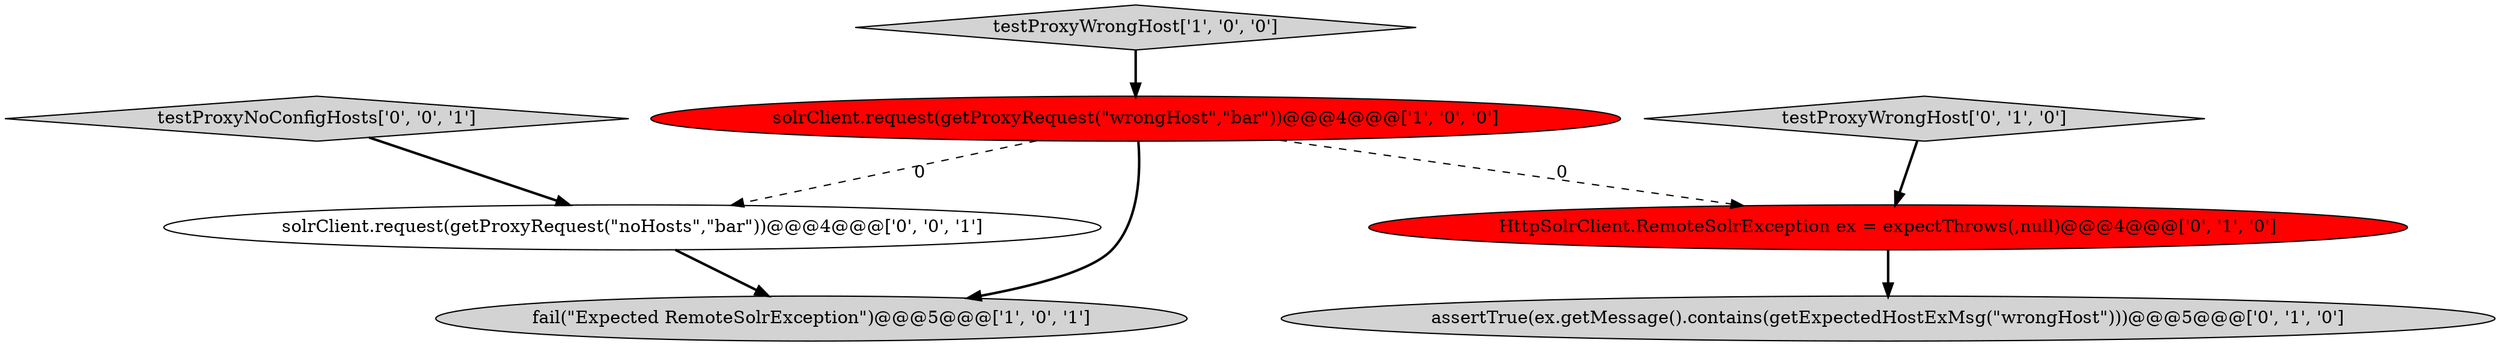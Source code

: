 digraph {
7 [style = filled, label = "testProxyNoConfigHosts['0', '0', '1']", fillcolor = lightgray, shape = diamond image = "AAA0AAABBB3BBB"];
3 [style = filled, label = "assertTrue(ex.getMessage().contains(getExpectedHostExMsg(\"wrongHost\")))@@@5@@@['0', '1', '0']", fillcolor = lightgray, shape = ellipse image = "AAA0AAABBB2BBB"];
1 [style = filled, label = "solrClient.request(getProxyRequest(\"wrongHost\",\"bar\"))@@@4@@@['1', '0', '0']", fillcolor = red, shape = ellipse image = "AAA1AAABBB1BBB"];
0 [style = filled, label = "testProxyWrongHost['1', '0', '0']", fillcolor = lightgray, shape = diamond image = "AAA0AAABBB1BBB"];
2 [style = filled, label = "fail(\"Expected RemoteSolrException\")@@@5@@@['1', '0', '1']", fillcolor = lightgray, shape = ellipse image = "AAA0AAABBB1BBB"];
4 [style = filled, label = "HttpSolrClient.RemoteSolrException ex = expectThrows(,null)@@@4@@@['0', '1', '0']", fillcolor = red, shape = ellipse image = "AAA1AAABBB2BBB"];
6 [style = filled, label = "solrClient.request(getProxyRequest(\"noHosts\",\"bar\"))@@@4@@@['0', '0', '1']", fillcolor = white, shape = ellipse image = "AAA0AAABBB3BBB"];
5 [style = filled, label = "testProxyWrongHost['0', '1', '0']", fillcolor = lightgray, shape = diamond image = "AAA0AAABBB2BBB"];
1->4 [style = dashed, label="0"];
4->3 [style = bold, label=""];
1->2 [style = bold, label=""];
1->6 [style = dashed, label="0"];
0->1 [style = bold, label=""];
5->4 [style = bold, label=""];
7->6 [style = bold, label=""];
6->2 [style = bold, label=""];
}
